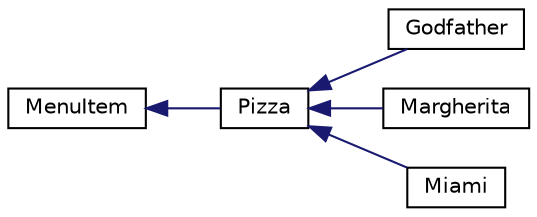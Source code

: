 digraph "Graphical Class Hierarchy"
{
 // LATEX_PDF_SIZE
  edge [fontname="Helvetica",fontsize="10",labelfontname="Helvetica",labelfontsize="10"];
  node [fontname="Helvetica",fontsize="10",shape=record];
  rankdir="LR";
  Node0 [label="MenuItem",height=0.2,width=0.4,color="black", fillcolor="white", style="filled",URL="$classMenuItem.html",tooltip="An abstract base class for menu items."];
  Node0 -> Node1 [dir="back",color="midnightblue",fontsize="10",style="solid",fontname="Helvetica"];
  Node1 [label="Pizza",height=0.2,width=0.4,color="black", fillcolor="white", style="filled",URL="$classPizza.html",tooltip="A class representing a pizza menu item."];
  Node1 -> Node2 [dir="back",color="midnightblue",fontsize="10",style="solid",fontname="Helvetica"];
  Node2 [label="Godfather",height=0.2,width=0.4,color="black", fillcolor="white", style="filled",URL="$classGodfather.html",tooltip="A class representing a Godfather pizza with customizable toppings."];
  Node1 -> Node3 [dir="back",color="midnightblue",fontsize="10",style="solid",fontname="Helvetica"];
  Node3 [label="Margherita",height=0.2,width=0.4,color="black", fillcolor="white", style="filled",URL="$classMargherita.html",tooltip="A class representing a Margherita pizza with customizable toppings."];
  Node1 -> Node4 [dir="back",color="midnightblue",fontsize="10",style="solid",fontname="Helvetica"];
  Node4 [label="Miami",height=0.2,width=0.4,color="black", fillcolor="white", style="filled",URL="$classMiami.html",tooltip="A class representing a Miami pizza with customizable toppings."];
}
